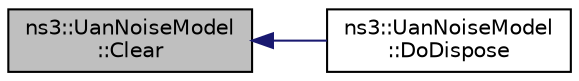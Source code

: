 digraph "ns3::UanNoiseModel::Clear"
{
  edge [fontname="Helvetica",fontsize="10",labelfontname="Helvetica",labelfontsize="10"];
  node [fontname="Helvetica",fontsize="10",shape=record];
  rankdir="LR";
  Node1 [label="ns3::UanNoiseModel\l::Clear",height=0.2,width=0.4,color="black", fillcolor="grey75", style="filled", fontcolor="black"];
  Node1 -> Node2 [dir="back",color="midnightblue",fontsize="10",style="solid"];
  Node2 [label="ns3::UanNoiseModel\l::DoDispose",height=0.2,width=0.4,color="black", fillcolor="white", style="filled",URL="$d5/d68/classns3_1_1UanNoiseModel.html#a8e997aa544ed9294dc87ed170b376c00"];
}
